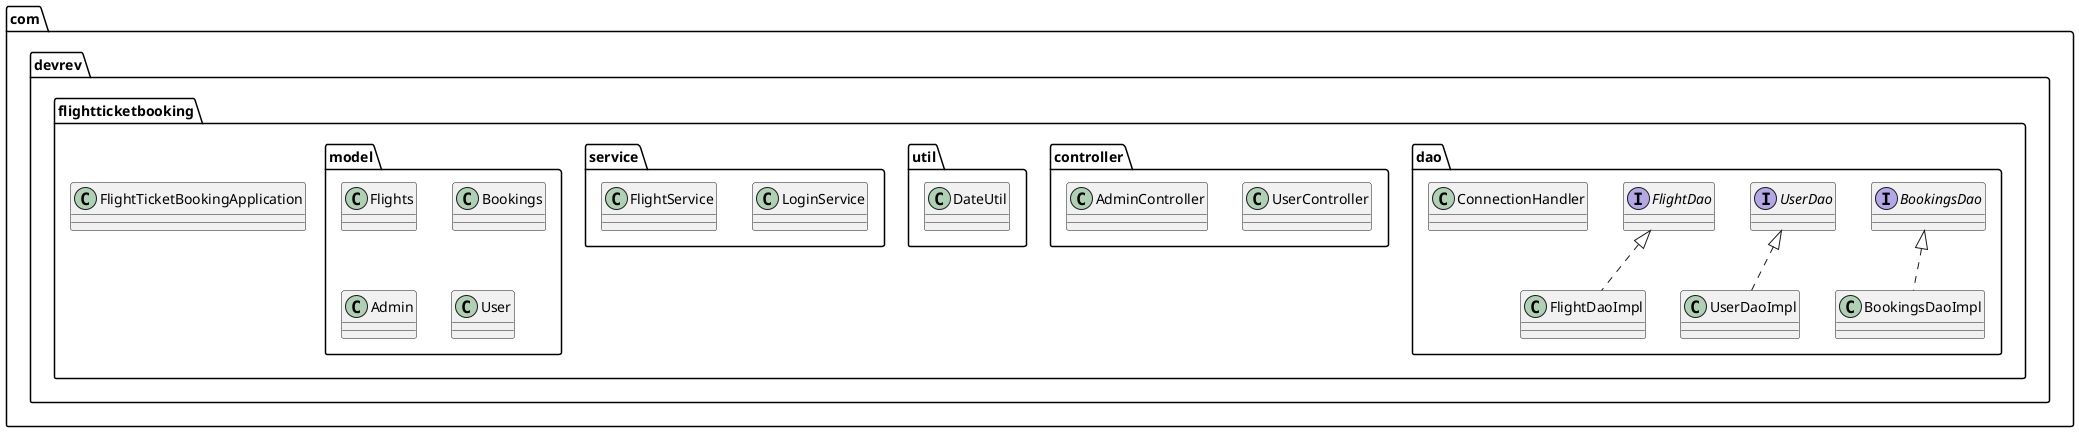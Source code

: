 @startuml
interface com.devrev.flightticketbooking.dao.BookingsDao {
}
class com.devrev.flightticketbooking.controller.UserController {
}
class com.devrev.flightticketbooking.util.DateUtil {
}
class com.devrev.flightticketbooking.service.LoginService {
}
class com.devrev.flightticketbooking.model.Flights {
}
interface com.devrev.flightticketbooking.dao.UserDao {
}
class com.devrev.flightticketbooking.dao.FlightDaoImpl {
}
class com.devrev.flightticketbooking.model.Bookings {
}
class com.devrev.flightticketbooking.dao.BookingsDaoImpl {
}
class com.devrev.flightticketbooking.controller.AdminController {
}
interface com.devrev.flightticketbooking.dao.FlightDao {
}
class com.devrev.flightticketbooking.FlightTicketBookingApplication {
}
class com.devrev.flightticketbooking.dao.ConnectionHandler {
}
class com.devrev.flightticketbooking.dao.UserDaoImpl {
}
class com.devrev.flightticketbooking.model.Admin {
}
class com.devrev.flightticketbooking.model.User {
}
class com.devrev.flightticketbooking.service.FlightService {
}


com.devrev.flightticketbooking.dao.FlightDao <|.. com.devrev.flightticketbooking.dao.FlightDaoImpl
com.devrev.flightticketbooking.dao.BookingsDao <|.. com.devrev.flightticketbooking.dao.BookingsDaoImpl
com.devrev.flightticketbooking.dao.UserDao <|.. com.devrev.flightticketbooking.dao.UserDaoImpl
@enduml